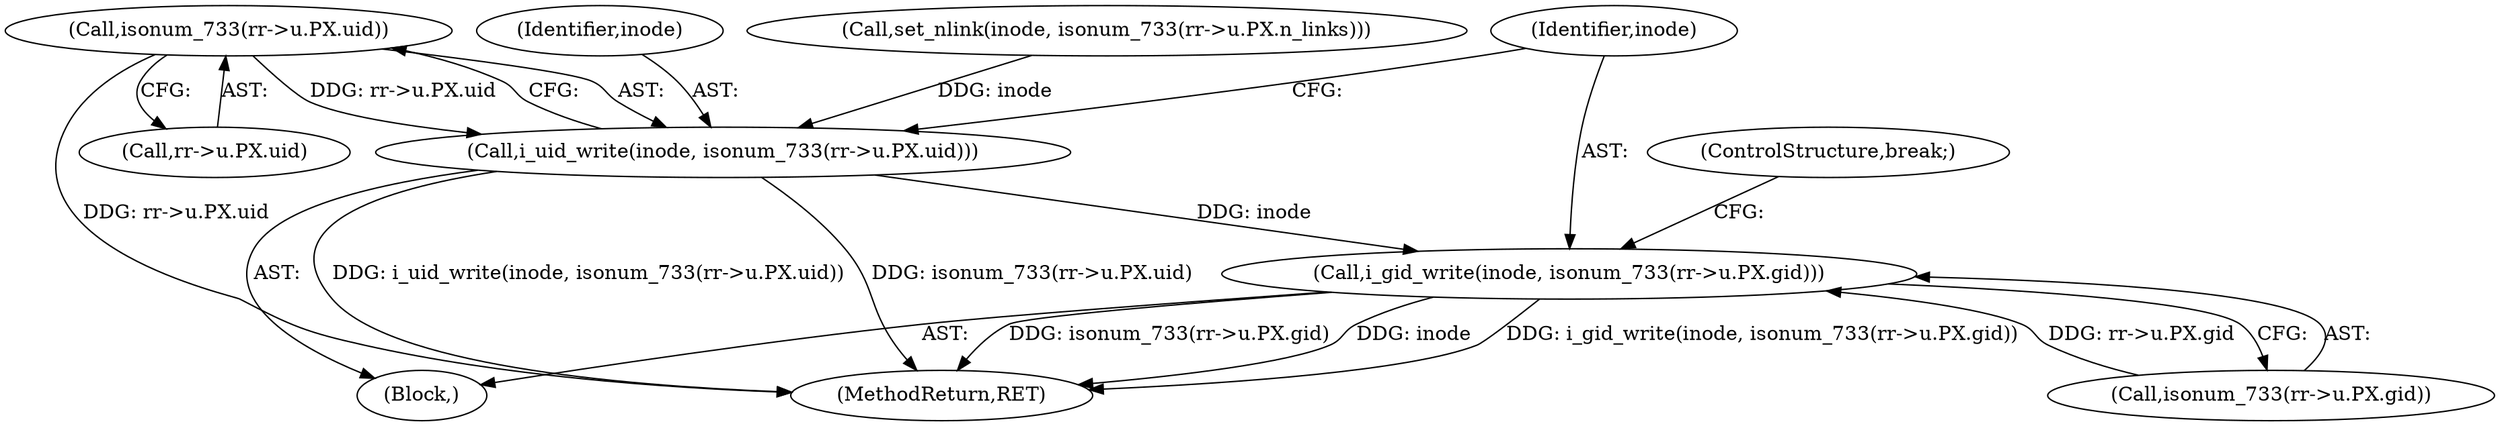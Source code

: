 digraph "0_linux_410dd3cf4c9b36f27ed4542ee18b1af5e68645a4_2@pointer" {
"1000362" [label="(Call,isonum_733(rr->u.PX.uid))"];
"1000360" [label="(Call,i_uid_write(inode, isonum_733(rr->u.PX.uid)))"];
"1000370" [label="(Call,i_gid_write(inode, isonum_733(rr->u.PX.gid)))"];
"1000372" [label="(Call,isonum_733(rr->u.PX.gid))"];
"1000361" [label="(Identifier,inode)"];
"1000350" [label="(Call,set_nlink(inode, isonum_733(rr->u.PX.n_links)))"];
"1000233" [label="(Block,)"];
"1001007" [label="(MethodReturn,RET)"];
"1000360" [label="(Call,i_uid_write(inode, isonum_733(rr->u.PX.uid)))"];
"1000380" [label="(ControlStructure,break;)"];
"1000362" [label="(Call,isonum_733(rr->u.PX.uid))"];
"1000370" [label="(Call,i_gid_write(inode, isonum_733(rr->u.PX.gid)))"];
"1000363" [label="(Call,rr->u.PX.uid)"];
"1000371" [label="(Identifier,inode)"];
"1000362" -> "1000360"  [label="AST: "];
"1000362" -> "1000363"  [label="CFG: "];
"1000363" -> "1000362"  [label="AST: "];
"1000360" -> "1000362"  [label="CFG: "];
"1000362" -> "1001007"  [label="DDG: rr->u.PX.uid"];
"1000362" -> "1000360"  [label="DDG: rr->u.PX.uid"];
"1000360" -> "1000233"  [label="AST: "];
"1000361" -> "1000360"  [label="AST: "];
"1000371" -> "1000360"  [label="CFG: "];
"1000360" -> "1001007"  [label="DDG: i_uid_write(inode, isonum_733(rr->u.PX.uid))"];
"1000360" -> "1001007"  [label="DDG: isonum_733(rr->u.PX.uid)"];
"1000350" -> "1000360"  [label="DDG: inode"];
"1000360" -> "1000370"  [label="DDG: inode"];
"1000370" -> "1000233"  [label="AST: "];
"1000370" -> "1000372"  [label="CFG: "];
"1000371" -> "1000370"  [label="AST: "];
"1000372" -> "1000370"  [label="AST: "];
"1000380" -> "1000370"  [label="CFG: "];
"1000370" -> "1001007"  [label="DDG: i_gid_write(inode, isonum_733(rr->u.PX.gid))"];
"1000370" -> "1001007"  [label="DDG: isonum_733(rr->u.PX.gid)"];
"1000370" -> "1001007"  [label="DDG: inode"];
"1000372" -> "1000370"  [label="DDG: rr->u.PX.gid"];
}
